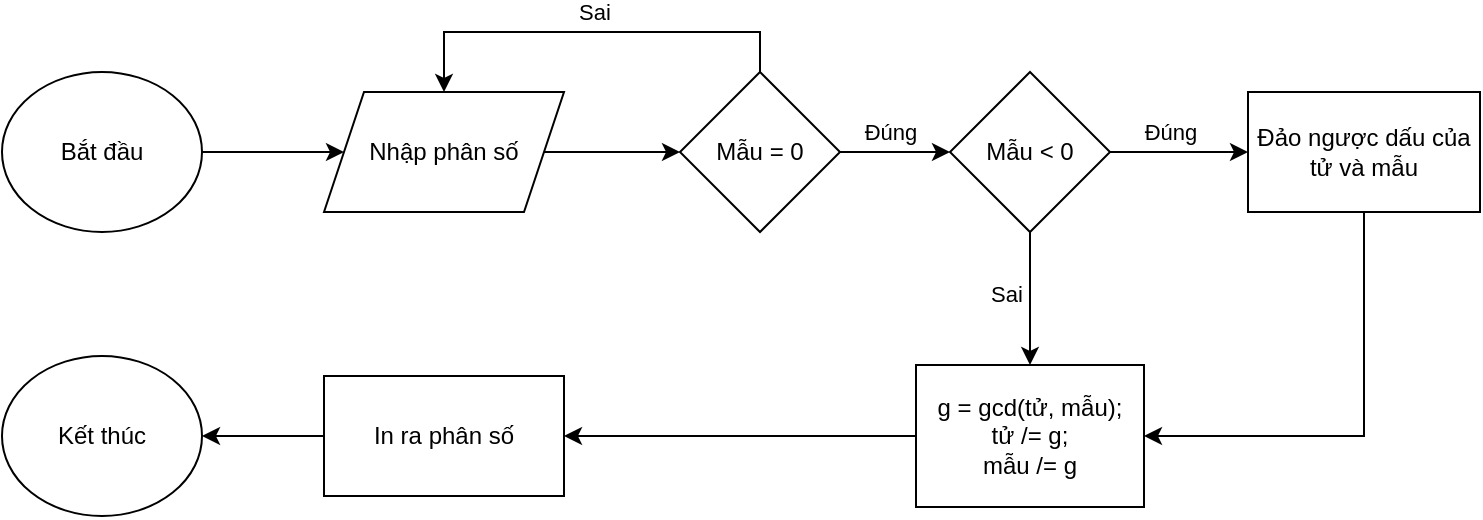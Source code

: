 <mxfile version="24.7.17">
  <diagram id="C5RBs43oDa-KdzZeNtuy" name="Page-1">
    <mxGraphModel dx="1167" dy="743" grid="0" gridSize="10" guides="1" tooltips="1" connect="1" arrows="1" fold="1" page="1" pageScale="1" pageWidth="827" pageHeight="1169" background="none" math="0" shadow="0">
      <root>
        <mxCell id="WIyWlLk6GJQsqaUBKTNV-0" />
        <mxCell id="WIyWlLk6GJQsqaUBKTNV-1" parent="WIyWlLk6GJQsqaUBKTNV-0" />
        <mxCell id="JPEbPtuy_tTcqSSdD0Uh-2" value="" style="edgeStyle=orthogonalEdgeStyle;rounded=0;orthogonalLoop=1;jettySize=auto;html=1;" edge="1" parent="WIyWlLk6GJQsqaUBKTNV-1" source="JPEbPtuy_tTcqSSdD0Uh-0" target="JPEbPtuy_tTcqSSdD0Uh-1">
          <mxGeometry relative="1" as="geometry" />
        </mxCell>
        <mxCell id="JPEbPtuy_tTcqSSdD0Uh-0" value="&lt;font style=&quot;font-size: 12px;&quot;&gt;Bắt đầu&lt;/font&gt;" style="ellipse;whiteSpace=wrap;html=1;" vertex="1" parent="WIyWlLk6GJQsqaUBKTNV-1">
          <mxGeometry x="48" y="260" width="100" height="80" as="geometry" />
        </mxCell>
        <mxCell id="JPEbPtuy_tTcqSSdD0Uh-4" value="" style="edgeStyle=orthogonalEdgeStyle;rounded=0;orthogonalLoop=1;jettySize=auto;html=1;" edge="1" parent="WIyWlLk6GJQsqaUBKTNV-1" source="JPEbPtuy_tTcqSSdD0Uh-1" target="JPEbPtuy_tTcqSSdD0Uh-3">
          <mxGeometry relative="1" as="geometry" />
        </mxCell>
        <mxCell id="JPEbPtuy_tTcqSSdD0Uh-1" value="Nhập phân số" style="shape=parallelogram;perimeter=parallelogramPerimeter;whiteSpace=wrap;html=1;fixedSize=1;" vertex="1" parent="WIyWlLk6GJQsqaUBKTNV-1">
          <mxGeometry x="209" y="270" width="120" height="60" as="geometry" />
        </mxCell>
        <mxCell id="JPEbPtuy_tTcqSSdD0Uh-5" style="edgeStyle=orthogonalEdgeStyle;rounded=0;orthogonalLoop=1;jettySize=auto;html=1;exitX=0.5;exitY=0;exitDx=0;exitDy=0;entryX=0.5;entryY=0;entryDx=0;entryDy=0;" edge="1" parent="WIyWlLk6GJQsqaUBKTNV-1" source="JPEbPtuy_tTcqSSdD0Uh-3" target="JPEbPtuy_tTcqSSdD0Uh-1">
          <mxGeometry relative="1" as="geometry" />
        </mxCell>
        <mxCell id="JPEbPtuy_tTcqSSdD0Uh-6" value="Sai" style="edgeLabel;html=1;align=center;verticalAlign=middle;resizable=0;points=[];" vertex="1" connectable="0" parent="JPEbPtuy_tTcqSSdD0Uh-5">
          <mxGeometry x="-0.006" y="-8" relative="1" as="geometry">
            <mxPoint y="-2" as="offset" />
          </mxGeometry>
        </mxCell>
        <mxCell id="JPEbPtuy_tTcqSSdD0Uh-10" value="" style="edgeStyle=orthogonalEdgeStyle;rounded=0;orthogonalLoop=1;jettySize=auto;html=1;" edge="1" parent="WIyWlLk6GJQsqaUBKTNV-1" source="JPEbPtuy_tTcqSSdD0Uh-3" target="JPEbPtuy_tTcqSSdD0Uh-9">
          <mxGeometry relative="1" as="geometry" />
        </mxCell>
        <mxCell id="JPEbPtuy_tTcqSSdD0Uh-20" value="Đúng" style="edgeLabel;html=1;align=center;verticalAlign=middle;resizable=0;points=[];" vertex="1" connectable="0" parent="JPEbPtuy_tTcqSSdD0Uh-10">
          <mxGeometry x="-0.087" y="4" relative="1" as="geometry">
            <mxPoint y="-6" as="offset" />
          </mxGeometry>
        </mxCell>
        <mxCell id="JPEbPtuy_tTcqSSdD0Uh-3" value="Mẫu = 0" style="rhombus;whiteSpace=wrap;html=1;" vertex="1" parent="WIyWlLk6GJQsqaUBKTNV-1">
          <mxGeometry x="387" y="260" width="80" height="80" as="geometry" />
        </mxCell>
        <mxCell id="JPEbPtuy_tTcqSSdD0Uh-12" value="" style="edgeStyle=orthogonalEdgeStyle;rounded=0;orthogonalLoop=1;jettySize=auto;html=1;" edge="1" parent="WIyWlLk6GJQsqaUBKTNV-1" source="JPEbPtuy_tTcqSSdD0Uh-9" target="JPEbPtuy_tTcqSSdD0Uh-11">
          <mxGeometry relative="1" as="geometry" />
        </mxCell>
        <mxCell id="JPEbPtuy_tTcqSSdD0Uh-15" value="Đúng" style="edgeLabel;html=1;align=center;verticalAlign=middle;resizable=0;points=[];" vertex="1" connectable="0" parent="JPEbPtuy_tTcqSSdD0Uh-12">
          <mxGeometry x="-0.113" y="4" relative="1" as="geometry">
            <mxPoint x="-1" y="-6" as="offset" />
          </mxGeometry>
        </mxCell>
        <mxCell id="JPEbPtuy_tTcqSSdD0Uh-17" value="" style="edgeStyle=orthogonalEdgeStyle;rounded=0;orthogonalLoop=1;jettySize=auto;html=1;" edge="1" parent="WIyWlLk6GJQsqaUBKTNV-1" source="JPEbPtuy_tTcqSSdD0Uh-9" target="JPEbPtuy_tTcqSSdD0Uh-16">
          <mxGeometry relative="1" as="geometry" />
        </mxCell>
        <mxCell id="JPEbPtuy_tTcqSSdD0Uh-21" value="Sai" style="edgeLabel;html=1;align=center;verticalAlign=middle;resizable=0;points=[];" vertex="1" connectable="0" parent="JPEbPtuy_tTcqSSdD0Uh-17">
          <mxGeometry x="-0.222" y="-2" relative="1" as="geometry">
            <mxPoint x="-10" y="5" as="offset" />
          </mxGeometry>
        </mxCell>
        <mxCell id="JPEbPtuy_tTcqSSdD0Uh-9" value="Mẫu &amp;lt; 0" style="rhombus;whiteSpace=wrap;html=1;" vertex="1" parent="WIyWlLk6GJQsqaUBKTNV-1">
          <mxGeometry x="522" y="260" width="80" height="80" as="geometry" />
        </mxCell>
        <mxCell id="JPEbPtuy_tTcqSSdD0Uh-18" style="edgeStyle=orthogonalEdgeStyle;rounded=0;orthogonalLoop=1;jettySize=auto;html=1;exitX=0.5;exitY=1;exitDx=0;exitDy=0;entryX=1;entryY=0.5;entryDx=0;entryDy=0;" edge="1" parent="WIyWlLk6GJQsqaUBKTNV-1" source="JPEbPtuy_tTcqSSdD0Uh-11" target="JPEbPtuy_tTcqSSdD0Uh-16">
          <mxGeometry relative="1" as="geometry" />
        </mxCell>
        <mxCell id="JPEbPtuy_tTcqSSdD0Uh-11" value="Đảo ngược dấu của tử và mẫu" style="whiteSpace=wrap;html=1;" vertex="1" parent="WIyWlLk6GJQsqaUBKTNV-1">
          <mxGeometry x="671" y="270" width="116" height="60" as="geometry" />
        </mxCell>
        <mxCell id="JPEbPtuy_tTcqSSdD0Uh-23" value="" style="edgeStyle=orthogonalEdgeStyle;rounded=0;orthogonalLoop=1;jettySize=auto;html=1;" edge="1" parent="WIyWlLk6GJQsqaUBKTNV-1" source="JPEbPtuy_tTcqSSdD0Uh-16" target="JPEbPtuy_tTcqSSdD0Uh-22">
          <mxGeometry relative="1" as="geometry" />
        </mxCell>
        <mxCell id="JPEbPtuy_tTcqSSdD0Uh-16" value="g = gcd(tử, mẫu);&lt;div&gt;tử /= g;&lt;/div&gt;&lt;div&gt;mẫu /= g&lt;/div&gt;" style="whiteSpace=wrap;html=1;" vertex="1" parent="WIyWlLk6GJQsqaUBKTNV-1">
          <mxGeometry x="505" y="406.5" width="114" height="71" as="geometry" />
        </mxCell>
        <mxCell id="JPEbPtuy_tTcqSSdD0Uh-25" value="" style="edgeStyle=orthogonalEdgeStyle;rounded=0;orthogonalLoop=1;jettySize=auto;html=1;" edge="1" parent="WIyWlLk6GJQsqaUBKTNV-1" source="JPEbPtuy_tTcqSSdD0Uh-22" target="JPEbPtuy_tTcqSSdD0Uh-24">
          <mxGeometry relative="1" as="geometry" />
        </mxCell>
        <mxCell id="JPEbPtuy_tTcqSSdD0Uh-22" value="In ra phân số" style="whiteSpace=wrap;html=1;" vertex="1" parent="WIyWlLk6GJQsqaUBKTNV-1">
          <mxGeometry x="209" y="412" width="120" height="60" as="geometry" />
        </mxCell>
        <mxCell id="JPEbPtuy_tTcqSSdD0Uh-24" value="Kết thúc" style="ellipse;whiteSpace=wrap;html=1;" vertex="1" parent="WIyWlLk6GJQsqaUBKTNV-1">
          <mxGeometry x="48" y="402" width="100" height="80" as="geometry" />
        </mxCell>
      </root>
    </mxGraphModel>
  </diagram>
</mxfile>
